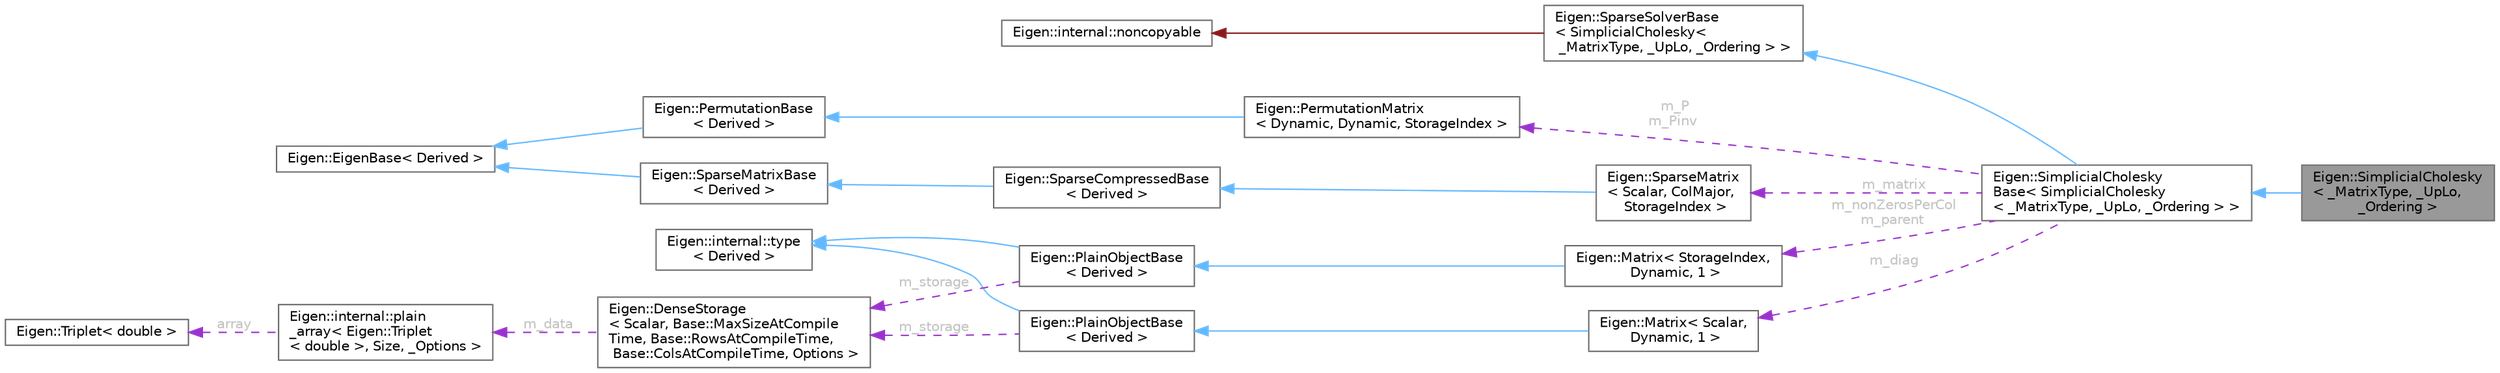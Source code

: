 digraph "Eigen::SimplicialCholesky&lt; _MatrixType, _UpLo, _Ordering &gt;"
{
 // LATEX_PDF_SIZE
  bgcolor="transparent";
  edge [fontname=Helvetica,fontsize=10,labelfontname=Helvetica,labelfontsize=10];
  node [fontname=Helvetica,fontsize=10,shape=box,height=0.2,width=0.4];
  rankdir="LR";
  Node1 [id="Node000001",label="Eigen::SimplicialCholesky\l\< _MatrixType, _UpLo, \l_Ordering \>",height=0.2,width=0.4,color="gray40", fillcolor="grey60", style="filled", fontcolor="black",tooltip=" "];
  Node2 -> Node1 [id="edge21_Node000001_Node000002",dir="back",color="steelblue1",style="solid",tooltip=" "];
  Node2 [id="Node000002",label="Eigen::SimplicialCholesky\lBase\< SimplicialCholesky\l\< _MatrixType, _UpLo, _Ordering \> \>",height=0.2,width=0.4,color="gray40", fillcolor="white", style="filled",URL="$class_eigen_1_1_simplicial_cholesky_base.html",tooltip=" "];
  Node3 -> Node2 [id="edge22_Node000002_Node000003",dir="back",color="steelblue1",style="solid",tooltip=" "];
  Node3 [id="Node000003",label="Eigen::SparseSolverBase\l\< SimplicialCholesky\<\l _MatrixType, _UpLo, _Ordering \> \>",height=0.2,width=0.4,color="gray40", fillcolor="white", style="filled",URL="$class_eigen_1_1_sparse_solver_base.html",tooltip=" "];
  Node4 -> Node3 [id="edge23_Node000003_Node000004",dir="back",color="firebrick4",style="solid",tooltip=" "];
  Node4 [id="Node000004",label="Eigen::internal::noncopyable",height=0.2,width=0.4,color="gray40", fillcolor="white", style="filled",URL="$class_eigen_1_1internal_1_1noncopyable.html",tooltip=" "];
  Node5 -> Node2 [id="edge24_Node000002_Node000005",dir="back",color="darkorchid3",style="dashed",tooltip=" ",label=" m_matrix",fontcolor="grey" ];
  Node5 [id="Node000005",label="Eigen::SparseMatrix\l\< Scalar, ColMajor,\l StorageIndex \>",height=0.2,width=0.4,color="gray40", fillcolor="white", style="filled",URL="$class_eigen_1_1_sparse_matrix.html",tooltip=" "];
  Node6 -> Node5 [id="edge25_Node000005_Node000006",dir="back",color="steelblue1",style="solid",tooltip=" "];
  Node6 [id="Node000006",label="Eigen::SparseCompressedBase\l\< Derived \>",height=0.2,width=0.4,color="gray40", fillcolor="white", style="filled",URL="$class_eigen_1_1_sparse_compressed_base.html",tooltip="Common base class for sparse [compressed]-{row|column}-storage format."];
  Node7 -> Node6 [id="edge26_Node000006_Node000007",dir="back",color="steelblue1",style="solid",tooltip=" "];
  Node7 [id="Node000007",label="Eigen::SparseMatrixBase\l\< Derived \>",height=0.2,width=0.4,color="gray40", fillcolor="white", style="filled",URL="$class_eigen_1_1_sparse_matrix_base.html",tooltip="Base class of any sparse matrices or sparse expressions"];
  Node8 -> Node7 [id="edge27_Node000007_Node000008",dir="back",color="steelblue1",style="solid",tooltip=" "];
  Node8 [id="Node000008",label="Eigen::EigenBase\< Derived \>",height=0.2,width=0.4,color="gray40", fillcolor="white", style="filled",URL="$struct_eigen_1_1_eigen_base.html",tooltip=" "];
  Node9 -> Node2 [id="edge28_Node000002_Node000009",dir="back",color="darkorchid3",style="dashed",tooltip=" ",label=" m_diag",fontcolor="grey" ];
  Node9 [id="Node000009",label="Eigen::Matrix\< Scalar,\l Dynamic, 1 \>",height=0.2,width=0.4,color="gray40", fillcolor="white", style="filled",URL="$class_eigen_1_1_matrix.html",tooltip=" "];
  Node10 -> Node9 [id="edge29_Node000009_Node000010",dir="back",color="steelblue1",style="solid",tooltip=" "];
  Node10 [id="Node000010",label="Eigen::PlainObjectBase\l\< Derived \>",height=0.2,width=0.4,color="gray40", fillcolor="white", style="filled",URL="$class_eigen_1_1_plain_object_base.html",tooltip=" "];
  Node11 -> Node10 [id="edge30_Node000010_Node000011",dir="back",color="steelblue1",style="solid",tooltip=" "];
  Node11 [id="Node000011",label="Eigen::internal::type\l\< Derived \>",height=0.2,width=0.4,color="gray40", fillcolor="white", style="filled",URL="$struct_eigen_1_1internal_1_1dense__xpr__base.html",tooltip=" "];
  Node12 -> Node10 [id="edge31_Node000010_Node000012",dir="back",color="darkorchid3",style="dashed",tooltip=" ",label=" m_storage",fontcolor="grey" ];
  Node12 [id="Node000012",label="Eigen::DenseStorage\l\< Scalar, Base::MaxSizeAtCompile\lTime, Base::RowsAtCompileTime,\l Base::ColsAtCompileTime, Options \>",height=0.2,width=0.4,color="gray40", fillcolor="white", style="filled",URL="$class_eigen_1_1_dense_storage.html",tooltip=" "];
  Node13 -> Node12 [id="edge32_Node000012_Node000013",dir="back",color="darkorchid3",style="dashed",tooltip=" ",label=" m_data",fontcolor="grey" ];
  Node13 [id="Node000013",label="Eigen::internal::plain\l_array\< Eigen::Triplet\l\< double \>, Size, _Options \>",height=0.2,width=0.4,color="gray40", fillcolor="white", style="filled",URL="$struct_eigen_1_1internal_1_1plain__array.html",tooltip=" "];
  Node14 -> Node13 [id="edge33_Node000013_Node000014",dir="back",color="darkorchid3",style="dashed",tooltip=" ",label=" array",fontcolor="grey" ];
  Node14 [id="Node000014",label="Eigen::Triplet\< double \>",height=0.2,width=0.4,color="gray40", fillcolor="white", style="filled",URL="$class_eigen_1_1_triplet.html",tooltip=" "];
  Node15 -> Node2 [id="edge34_Node000002_Node000015",dir="back",color="darkorchid3",style="dashed",tooltip=" ",label=" m_nonZerosPerCol\nm_parent",fontcolor="grey" ];
  Node15 [id="Node000015",label="Eigen::Matrix\< StorageIndex,\l Dynamic, 1 \>",height=0.2,width=0.4,color="gray40", fillcolor="white", style="filled",URL="$class_eigen_1_1_matrix.html",tooltip=" "];
  Node16 -> Node15 [id="edge35_Node000015_Node000016",dir="back",color="steelblue1",style="solid",tooltip=" "];
  Node16 [id="Node000016",label="Eigen::PlainObjectBase\l\< Derived \>",height=0.2,width=0.4,color="gray40", fillcolor="white", style="filled",URL="$class_eigen_1_1_plain_object_base.html",tooltip=" "];
  Node11 -> Node16 [id="edge36_Node000016_Node000011",dir="back",color="steelblue1",style="solid",tooltip=" "];
  Node12 -> Node16 [id="edge37_Node000016_Node000012",dir="back",color="darkorchid3",style="dashed",tooltip=" ",label=" m_storage",fontcolor="grey" ];
  Node17 -> Node2 [id="edge38_Node000002_Node000017",dir="back",color="darkorchid3",style="dashed",tooltip=" ",label=" m_P\nm_Pinv",fontcolor="grey" ];
  Node17 [id="Node000017",label="Eigen::PermutationMatrix\l\< Dynamic, Dynamic, StorageIndex \>",height=0.2,width=0.4,color="gray40", fillcolor="white", style="filled",URL="$class_eigen_1_1_permutation_matrix.html",tooltip=" "];
  Node18 -> Node17 [id="edge39_Node000017_Node000018",dir="back",color="steelblue1",style="solid",tooltip=" "];
  Node18 [id="Node000018",label="Eigen::PermutationBase\l\< Derived \>",height=0.2,width=0.4,color="gray40", fillcolor="white", style="filled",URL="$class_eigen_1_1_permutation_base.html",tooltip="Base class for permutations"];
  Node8 -> Node18 [id="edge40_Node000018_Node000008",dir="back",color="steelblue1",style="solid",tooltip=" "];
}
